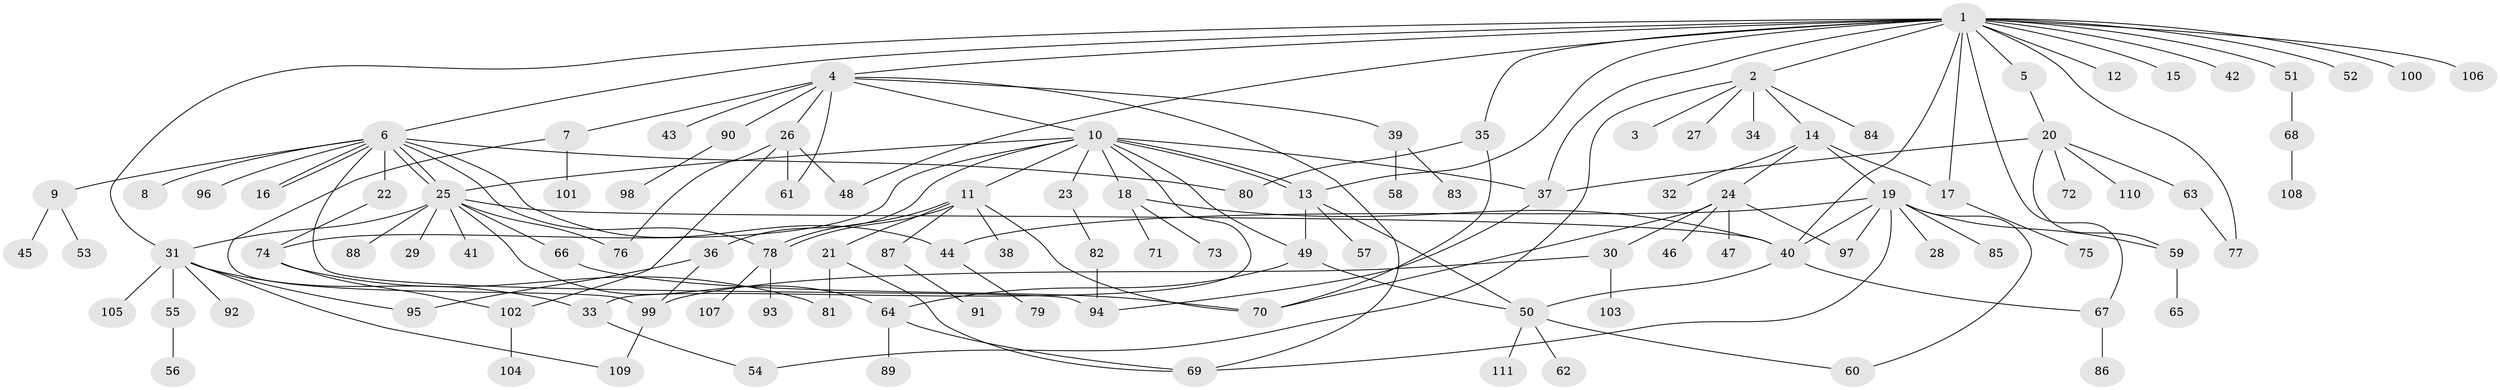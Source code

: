 // Generated by graph-tools (version 1.1) at 2025/11/02/27/25 16:11:10]
// undirected, 111 vertices, 155 edges
graph export_dot {
graph [start="1"]
  node [color=gray90,style=filled];
  1;
  2;
  3;
  4;
  5;
  6;
  7;
  8;
  9;
  10;
  11;
  12;
  13;
  14;
  15;
  16;
  17;
  18;
  19;
  20;
  21;
  22;
  23;
  24;
  25;
  26;
  27;
  28;
  29;
  30;
  31;
  32;
  33;
  34;
  35;
  36;
  37;
  38;
  39;
  40;
  41;
  42;
  43;
  44;
  45;
  46;
  47;
  48;
  49;
  50;
  51;
  52;
  53;
  54;
  55;
  56;
  57;
  58;
  59;
  60;
  61;
  62;
  63;
  64;
  65;
  66;
  67;
  68;
  69;
  70;
  71;
  72;
  73;
  74;
  75;
  76;
  77;
  78;
  79;
  80;
  81;
  82;
  83;
  84;
  85;
  86;
  87;
  88;
  89;
  90;
  91;
  92;
  93;
  94;
  95;
  96;
  97;
  98;
  99;
  100;
  101;
  102;
  103;
  104;
  105;
  106;
  107;
  108;
  109;
  110;
  111;
  1 -- 2;
  1 -- 4;
  1 -- 5;
  1 -- 6;
  1 -- 12;
  1 -- 13;
  1 -- 15;
  1 -- 17;
  1 -- 31;
  1 -- 35;
  1 -- 37;
  1 -- 40;
  1 -- 42;
  1 -- 48;
  1 -- 51;
  1 -- 52;
  1 -- 67;
  1 -- 77;
  1 -- 100;
  1 -- 106;
  2 -- 3;
  2 -- 14;
  2 -- 27;
  2 -- 34;
  2 -- 54;
  2 -- 84;
  4 -- 7;
  4 -- 10;
  4 -- 26;
  4 -- 39;
  4 -- 43;
  4 -- 61;
  4 -- 69;
  4 -- 90;
  5 -- 20;
  6 -- 8;
  6 -- 9;
  6 -- 16;
  6 -- 16;
  6 -- 22;
  6 -- 25;
  6 -- 25;
  6 -- 44;
  6 -- 78;
  6 -- 80;
  6 -- 94;
  6 -- 96;
  7 -- 99;
  7 -- 101;
  9 -- 45;
  9 -- 53;
  10 -- 11;
  10 -- 13;
  10 -- 13;
  10 -- 18;
  10 -- 23;
  10 -- 25;
  10 -- 33;
  10 -- 36;
  10 -- 37;
  10 -- 49;
  10 -- 74;
  11 -- 21;
  11 -- 38;
  11 -- 70;
  11 -- 78;
  11 -- 78;
  11 -- 87;
  13 -- 49;
  13 -- 50;
  13 -- 57;
  14 -- 17;
  14 -- 19;
  14 -- 24;
  14 -- 32;
  17 -- 75;
  18 -- 40;
  18 -- 71;
  18 -- 73;
  19 -- 28;
  19 -- 40;
  19 -- 44;
  19 -- 59;
  19 -- 60;
  19 -- 69;
  19 -- 85;
  19 -- 97;
  20 -- 37;
  20 -- 59;
  20 -- 63;
  20 -- 72;
  20 -- 110;
  21 -- 69;
  21 -- 81;
  22 -- 74;
  23 -- 82;
  24 -- 30;
  24 -- 46;
  24 -- 47;
  24 -- 70;
  24 -- 97;
  25 -- 29;
  25 -- 31;
  25 -- 40;
  25 -- 41;
  25 -- 64;
  25 -- 66;
  25 -- 76;
  25 -- 88;
  26 -- 48;
  26 -- 61;
  26 -- 76;
  26 -- 102;
  30 -- 99;
  30 -- 103;
  31 -- 33;
  31 -- 55;
  31 -- 92;
  31 -- 95;
  31 -- 105;
  31 -- 109;
  33 -- 54;
  35 -- 70;
  35 -- 80;
  36 -- 95;
  36 -- 99;
  37 -- 94;
  39 -- 58;
  39 -- 83;
  40 -- 50;
  40 -- 67;
  44 -- 79;
  49 -- 50;
  49 -- 64;
  50 -- 60;
  50 -- 62;
  50 -- 111;
  51 -- 68;
  55 -- 56;
  59 -- 65;
  63 -- 77;
  64 -- 69;
  64 -- 89;
  66 -- 70;
  67 -- 86;
  68 -- 108;
  74 -- 81;
  74 -- 102;
  78 -- 93;
  78 -- 107;
  82 -- 94;
  87 -- 91;
  90 -- 98;
  99 -- 109;
  102 -- 104;
}
